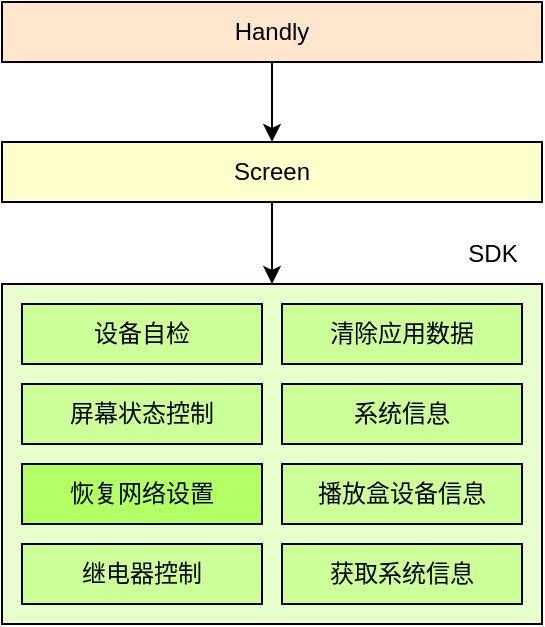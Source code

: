 <mxfile version="20.2.4" type="github">
  <diagram id="yPxyJZ8AM_hMuL3Unpa9" name="complex gitflow">
    <mxGraphModel dx="1186" dy="653" grid="1" gridSize="10" guides="1" tooltips="1" connect="1" arrows="1" fold="1" page="1" pageScale="1" pageWidth="1100" pageHeight="850" math="0" shadow="0">
      <root>
        <mxCell id="0" />
        <mxCell id="1" parent="0" />
        <mxCell id="TF9lmMwwDMIkTmnjo8U0-6" style="edgeStyle=orthogonalEdgeStyle;rounded=0;orthogonalLoop=1;jettySize=auto;html=1;" edge="1" parent="1" source="TF9lmMwwDMIkTmnjo8U0-2" target="TF9lmMwwDMIkTmnjo8U0-3">
          <mxGeometry relative="1" as="geometry" />
        </mxCell>
        <mxCell id="TF9lmMwwDMIkTmnjo8U0-2" value="Handly" style="rounded=0;whiteSpace=wrap;html=1;fillColor=#FFE6CC;" vertex="1" parent="1">
          <mxGeometry x="490" y="329" width="270" height="30" as="geometry" />
        </mxCell>
        <mxCell id="TF9lmMwwDMIkTmnjo8U0-7" style="edgeStyle=orthogonalEdgeStyle;rounded=0;orthogonalLoop=1;jettySize=auto;html=1;entryX=0.5;entryY=0;entryDx=0;entryDy=0;" edge="1" parent="1" source="TF9lmMwwDMIkTmnjo8U0-3" target="TF9lmMwwDMIkTmnjo8U0-4">
          <mxGeometry relative="1" as="geometry" />
        </mxCell>
        <mxCell id="TF9lmMwwDMIkTmnjo8U0-3" value="Screen" style="rounded=0;whiteSpace=wrap;html=1;fillColor=#FFFFCC;" vertex="1" parent="1">
          <mxGeometry x="490" y="399" width="270" height="30" as="geometry" />
        </mxCell>
        <mxCell id="TF9lmMwwDMIkTmnjo8U0-4" value="" style="rounded=0;whiteSpace=wrap;html=1;fillColor=#E6FFCC;" vertex="1" parent="1">
          <mxGeometry x="490" y="470" width="270" height="170" as="geometry" />
        </mxCell>
        <mxCell id="TF9lmMwwDMIkTmnjo8U0-9" value="设备自检" style="rounded=0;whiteSpace=wrap;html=1;fillColor=#CCFF99;" vertex="1" parent="1">
          <mxGeometry x="500" y="480" width="120" height="30" as="geometry" />
        </mxCell>
        <mxCell id="TF9lmMwwDMIkTmnjo8U0-10" value="屏幕状态控制" style="rounded=0;whiteSpace=wrap;html=1;fillColor=#CCFF99;" vertex="1" parent="1">
          <mxGeometry x="500" y="520" width="120" height="30" as="geometry" />
        </mxCell>
        <mxCell id="TF9lmMwwDMIkTmnjo8U0-11" value="继电器控制" style="rounded=0;whiteSpace=wrap;html=1;fillColor=#CCFF99;" vertex="1" parent="1">
          <mxGeometry x="500" y="600" width="120" height="30" as="geometry" />
        </mxCell>
        <mxCell id="TF9lmMwwDMIkTmnjo8U0-12" value="系统信息" style="rounded=0;whiteSpace=wrap;html=1;fillColor=#CCFF99;" vertex="1" parent="1">
          <mxGeometry x="630" y="520" width="120" height="30" as="geometry" />
        </mxCell>
        <mxCell id="TF9lmMwwDMIkTmnjo8U0-13" value="获取系统信息" style="rounded=0;whiteSpace=wrap;html=1;fillColor=#CCFF99;" vertex="1" parent="1">
          <mxGeometry x="630" y="600" width="120" height="30" as="geometry" />
        </mxCell>
        <mxCell id="TF9lmMwwDMIkTmnjo8U0-14" value="恢复网络设置" style="rounded=0;whiteSpace=wrap;html=1;fillColor=#B3FF66;" vertex="1" parent="1">
          <mxGeometry x="500" y="560" width="120" height="30" as="geometry" />
        </mxCell>
        <mxCell id="TF9lmMwwDMIkTmnjo8U0-15" value="清除应用数据" style="rounded=0;whiteSpace=wrap;html=1;fillColor=#CCFF99;" vertex="1" parent="1">
          <mxGeometry x="630" y="480" width="120" height="30" as="geometry" />
        </mxCell>
        <mxCell id="TF9lmMwwDMIkTmnjo8U0-16" value="播放盒设备信息" style="rounded=0;whiteSpace=wrap;html=1;fillColor=#CCFF99;" vertex="1" parent="1">
          <mxGeometry x="630" y="560" width="120" height="30" as="geometry" />
        </mxCell>
        <mxCell id="TF9lmMwwDMIkTmnjo8U0-17" value="SDK" style="text;html=1;align=center;verticalAlign=middle;resizable=0;points=[];autosize=1;strokeColor=none;fillColor=none;" vertex="1" parent="1">
          <mxGeometry x="710" y="440" width="50" height="30" as="geometry" />
        </mxCell>
      </root>
    </mxGraphModel>
  </diagram>
</mxfile>
